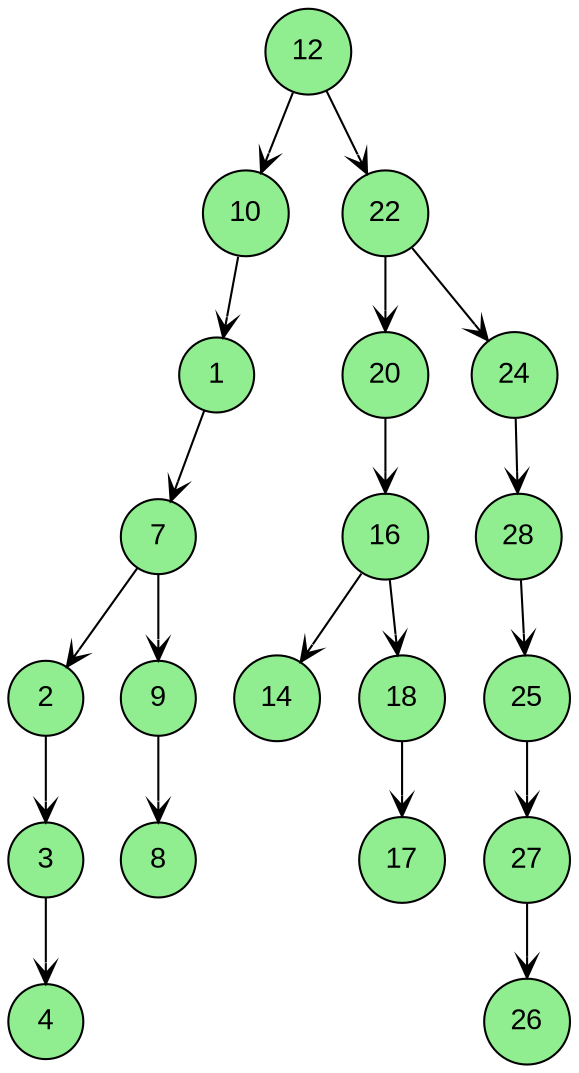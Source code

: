 digraph BinaryTree {
    node [shape=circle, style=filled, fillcolor=lightgreen, fontname="Arial"];
    edge [arrowhead=vee, color=lightbrown];
    node12 [label="12"];
    node10 [label="10"];
    node12 -> node10;
    node1 [label="1"];
    node10 -> node1;
    node7 [label="7"];
    node1 -> node7;
    node2 [label="2"];
    node7 -> node2;
    node3 [label="3"];
    node2 -> node3;
    node4 [label="4"];
    node3 -> node4;
    node9 [label="9"];
    node7 -> node9;
    node8 [label="8"];
    node9 -> node8;
    node22 [label="22"];
    node12 -> node22;
    node20 [label="20"];
    node22 -> node20;
    node16 [label="16"];
    node20 -> node16;
    node14 [label="14"];
    node16 -> node14;
    node18 [label="18"];
    node16 -> node18;
    node17 [label="17"];
    node18 -> node17;
    node24 [label="24"];
    node22 -> node24;
    node28 [label="28"];
    node24 -> node28;
    node25 [label="25"];
    node28 -> node25;
    node27 [label="27"];
    node25 -> node27;
    node26 [label="26"];
    node27 -> node26;
}

